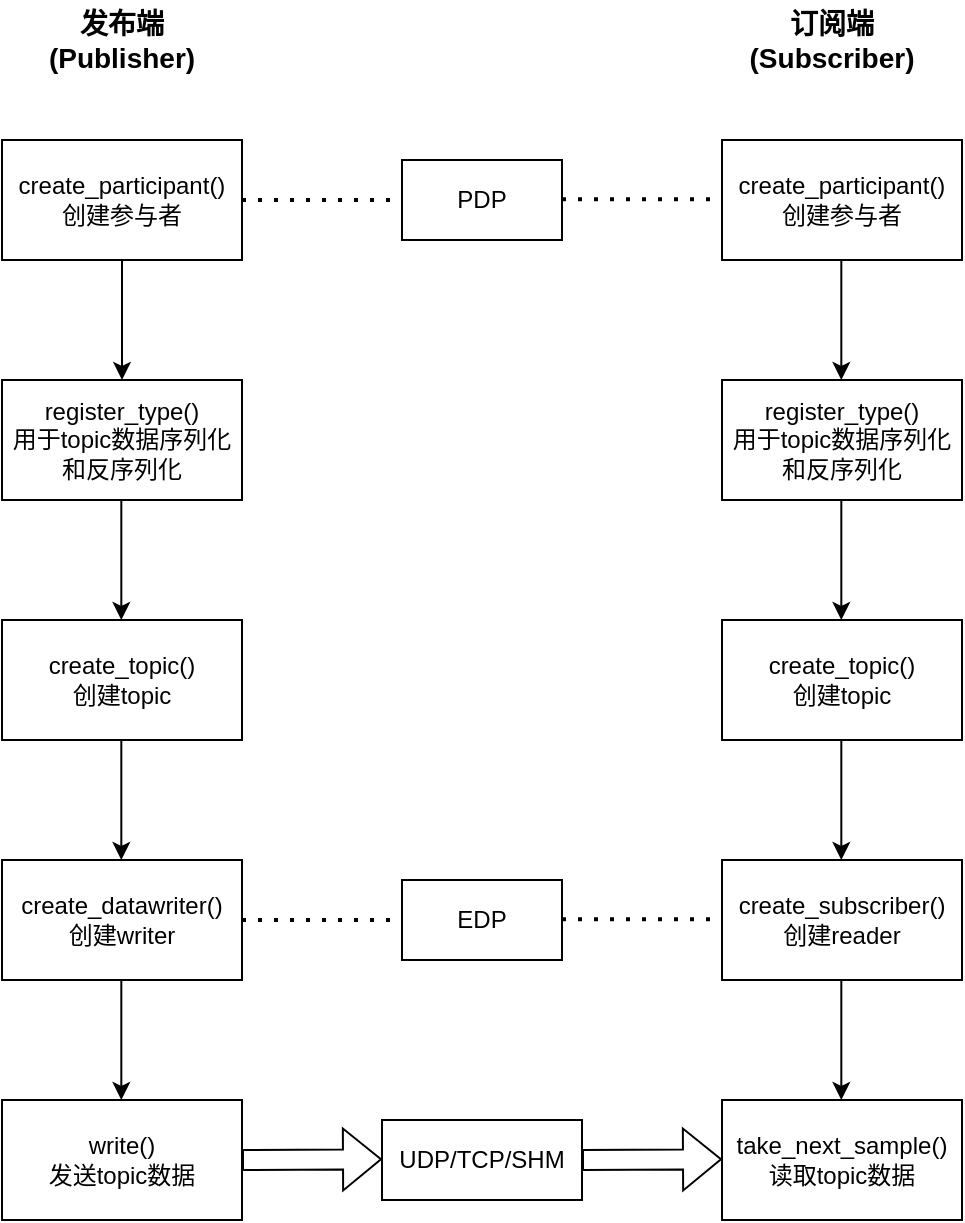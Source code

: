 <mxfile version="27.0.2">
  <diagram name="第 1 页" id="Cpg3tdYtjGPuZfx2R8Dj">
    <mxGraphModel dx="632" dy="482" grid="1" gridSize="10" guides="1" tooltips="1" connect="1" arrows="1" fold="1" page="1" pageScale="1" pageWidth="827" pageHeight="1169" math="0" shadow="0">
      <root>
        <mxCell id="0" />
        <mxCell id="1" parent="0" />
        <mxCell id="ZoqcuJbIKgvJJPkICHRn-1" value="create_participant()&lt;div&gt;创建参与者&lt;/div&gt;" style="rounded=0;whiteSpace=wrap;html=1;" parent="1" vertex="1">
          <mxGeometry x="200" y="160" width="120" height="60" as="geometry" />
        </mxCell>
        <mxCell id="ZoqcuJbIKgvJJPkICHRn-3" value="register_type()&lt;div&gt;用于topic数据序列化和反序列化&lt;/div&gt;" style="rounded=0;whiteSpace=wrap;html=1;" parent="1" vertex="1">
          <mxGeometry x="200" y="280" width="120" height="60" as="geometry" />
        </mxCell>
        <mxCell id="ZoqcuJbIKgvJJPkICHRn-5" value="create_topic()&lt;div&gt;创建topic&lt;/div&gt;" style="rounded=0;whiteSpace=wrap;html=1;" parent="1" vertex="1">
          <mxGeometry x="200" y="400" width="120" height="60" as="geometry" />
        </mxCell>
        <mxCell id="ZoqcuJbIKgvJJPkICHRn-7" value="create_participant()&lt;div&gt;创建参与者&lt;/div&gt;" style="rounded=0;whiteSpace=wrap;html=1;" parent="1" vertex="1">
          <mxGeometry x="560" y="160" width="120" height="60" as="geometry" />
        </mxCell>
        <mxCell id="ZoqcuJbIKgvJJPkICHRn-8" value="register_type()&lt;div&gt;用于topic数据序列化和反序列化&lt;/div&gt;" style="rounded=0;whiteSpace=wrap;html=1;" parent="1" vertex="1">
          <mxGeometry x="560" y="280" width="120" height="60" as="geometry" />
        </mxCell>
        <mxCell id="ZoqcuJbIKgvJJPkICHRn-9" value="" style="endArrow=none;dashed=1;html=1;dashPattern=1 3;strokeWidth=2;rounded=0;exitX=1;exitY=0.5;exitDx=0;exitDy=0;" parent="1" source="ZoqcuJbIKgvJJPkICHRn-1" edge="1">
          <mxGeometry width="50" height="50" relative="1" as="geometry">
            <mxPoint x="410" y="215" as="sourcePoint" />
            <mxPoint x="400" y="190" as="targetPoint" />
          </mxGeometry>
        </mxCell>
        <mxCell id="ZoqcuJbIKgvJJPkICHRn-10" value="PDP" style="rounded=0;whiteSpace=wrap;html=1;" parent="1" vertex="1">
          <mxGeometry x="400" y="170" width="80" height="40" as="geometry" />
        </mxCell>
        <mxCell id="ZoqcuJbIKgvJJPkICHRn-11" value="" style="endArrow=none;dashed=1;html=1;dashPattern=1 3;strokeWidth=2;rounded=0;exitX=1;exitY=0.5;exitDx=0;exitDy=0;" parent="1" edge="1">
          <mxGeometry width="50" height="50" relative="1" as="geometry">
            <mxPoint x="480" y="189.66" as="sourcePoint" />
            <mxPoint x="560" y="189.66" as="targetPoint" />
          </mxGeometry>
        </mxCell>
        <mxCell id="ZoqcuJbIKgvJJPkICHRn-12" value="create_topic()&lt;div&gt;创建topic&lt;/div&gt;" style="rounded=0;whiteSpace=wrap;html=1;" parent="1" vertex="1">
          <mxGeometry x="560" y="400" width="120" height="60" as="geometry" />
        </mxCell>
        <mxCell id="ZoqcuJbIKgvJJPkICHRn-13" value="create_datawriter()&lt;div&gt;创建writer&lt;/div&gt;" style="rounded=0;whiteSpace=wrap;html=1;" parent="1" vertex="1">
          <mxGeometry x="200" y="520" width="120" height="60" as="geometry" />
        </mxCell>
        <mxCell id="ZoqcuJbIKgvJJPkICHRn-14" value="create_subscriber()&lt;div&gt;创建reader&lt;/div&gt;" style="rounded=0;whiteSpace=wrap;html=1;" parent="1" vertex="1">
          <mxGeometry x="560" y="520" width="120" height="60" as="geometry" />
        </mxCell>
        <mxCell id="ZoqcuJbIKgvJJPkICHRn-15" value="" style="endArrow=none;dashed=1;html=1;dashPattern=1 3;strokeWidth=2;rounded=0;exitX=1;exitY=0.5;exitDx=0;exitDy=0;" parent="1" edge="1">
          <mxGeometry width="50" height="50" relative="1" as="geometry">
            <mxPoint x="320" y="550" as="sourcePoint" />
            <mxPoint x="400" y="550" as="targetPoint" />
          </mxGeometry>
        </mxCell>
        <mxCell id="ZoqcuJbIKgvJJPkICHRn-16" value="EDP" style="rounded=0;whiteSpace=wrap;html=1;" parent="1" vertex="1">
          <mxGeometry x="400" y="530" width="80" height="40" as="geometry" />
        </mxCell>
        <mxCell id="ZoqcuJbIKgvJJPkICHRn-17" value="" style="endArrow=none;dashed=1;html=1;dashPattern=1 3;strokeWidth=2;rounded=0;exitX=1;exitY=0.5;exitDx=0;exitDy=0;" parent="1" edge="1">
          <mxGeometry width="50" height="50" relative="1" as="geometry">
            <mxPoint x="480" y="549.66" as="sourcePoint" />
            <mxPoint x="560" y="549.66" as="targetPoint" />
          </mxGeometry>
        </mxCell>
        <mxCell id="ZoqcuJbIKgvJJPkICHRn-18" value="write()&lt;div&gt;发送topic数据&lt;/div&gt;" style="rounded=0;whiteSpace=wrap;html=1;" parent="1" vertex="1">
          <mxGeometry x="200" y="640" width="120" height="60" as="geometry" />
        </mxCell>
        <mxCell id="ZoqcuJbIKgvJJPkICHRn-19" value="take_next_sample()&lt;div&gt;读取topic数据&lt;/div&gt;" style="rounded=0;whiteSpace=wrap;html=1;" parent="1" vertex="1">
          <mxGeometry x="560" y="640" width="120" height="60" as="geometry" />
        </mxCell>
        <mxCell id="ZoqcuJbIKgvJJPkICHRn-23" value="UDP/TCP/&lt;span style=&quot;background-color: transparent; color: light-dark(rgb(0, 0, 0), rgb(255, 255, 255));&quot;&gt;SHM&lt;/span&gt;" style="rounded=0;whiteSpace=wrap;html=1;" parent="1" vertex="1">
          <mxGeometry x="390" y="650" width="100" height="40" as="geometry" />
        </mxCell>
        <mxCell id="ZoqcuJbIKgvJJPkICHRn-33" value="" style="shape=flexArrow;endArrow=classic;html=1;rounded=0;exitX=1;exitY=0.5;exitDx=0;exitDy=0;" parent="1" source="ZoqcuJbIKgvJJPkICHRn-18" edge="1">
          <mxGeometry width="50" height="50" relative="1" as="geometry">
            <mxPoint x="330" y="669.66" as="sourcePoint" />
            <mxPoint x="390" y="669.66" as="targetPoint" />
          </mxGeometry>
        </mxCell>
        <mxCell id="ZoqcuJbIKgvJJPkICHRn-34" value="" style="shape=flexArrow;endArrow=classic;html=1;rounded=0;exitX=1;exitY=0.5;exitDx=0;exitDy=0;" parent="1" edge="1">
          <mxGeometry width="50" height="50" relative="1" as="geometry">
            <mxPoint x="490" y="670" as="sourcePoint" />
            <mxPoint x="560" y="669.66" as="targetPoint" />
          </mxGeometry>
        </mxCell>
        <mxCell id="ZoqcuJbIKgvJJPkICHRn-35" value="" style="endArrow=classic;html=1;rounded=0;exitX=0.5;exitY=1;exitDx=0;exitDy=0;entryX=0.5;entryY=0;entryDx=0;entryDy=0;" parent="1" source="ZoqcuJbIKgvJJPkICHRn-1" target="ZoqcuJbIKgvJJPkICHRn-3" edge="1">
          <mxGeometry width="50" height="50" relative="1" as="geometry">
            <mxPoint x="300" y="260" as="sourcePoint" />
            <mxPoint x="350" y="210" as="targetPoint" />
          </mxGeometry>
        </mxCell>
        <mxCell id="ZoqcuJbIKgvJJPkICHRn-36" value="" style="endArrow=classic;html=1;rounded=0;exitX=0.5;exitY=1;exitDx=0;exitDy=0;entryX=0.5;entryY=0;entryDx=0;entryDy=0;" parent="1" edge="1">
          <mxGeometry width="50" height="50" relative="1" as="geometry">
            <mxPoint x="259.66" y="340" as="sourcePoint" />
            <mxPoint x="259.66" y="400" as="targetPoint" />
          </mxGeometry>
        </mxCell>
        <mxCell id="ZoqcuJbIKgvJJPkICHRn-37" value="" style="endArrow=classic;html=1;rounded=0;exitX=0.5;exitY=1;exitDx=0;exitDy=0;entryX=0.5;entryY=0;entryDx=0;entryDy=0;" parent="1" edge="1">
          <mxGeometry width="50" height="50" relative="1" as="geometry">
            <mxPoint x="259.66" y="460" as="sourcePoint" />
            <mxPoint x="259.66" y="520" as="targetPoint" />
          </mxGeometry>
        </mxCell>
        <mxCell id="ZoqcuJbIKgvJJPkICHRn-38" value="" style="endArrow=classic;html=1;rounded=0;exitX=0.5;exitY=1;exitDx=0;exitDy=0;entryX=0.5;entryY=0;entryDx=0;entryDy=0;" parent="1" edge="1">
          <mxGeometry width="50" height="50" relative="1" as="geometry">
            <mxPoint x="259.66" y="580" as="sourcePoint" />
            <mxPoint x="259.66" y="640" as="targetPoint" />
          </mxGeometry>
        </mxCell>
        <mxCell id="ZoqcuJbIKgvJJPkICHRn-39" value="" style="endArrow=classic;html=1;rounded=0;exitX=0.5;exitY=1;exitDx=0;exitDy=0;entryX=0.5;entryY=0;entryDx=0;entryDy=0;" parent="1" edge="1">
          <mxGeometry width="50" height="50" relative="1" as="geometry">
            <mxPoint x="619.66" y="220" as="sourcePoint" />
            <mxPoint x="619.66" y="280" as="targetPoint" />
          </mxGeometry>
        </mxCell>
        <mxCell id="ZoqcuJbIKgvJJPkICHRn-40" value="" style="endArrow=classic;html=1;rounded=0;exitX=0.5;exitY=1;exitDx=0;exitDy=0;entryX=0.5;entryY=0;entryDx=0;entryDy=0;" parent="1" edge="1">
          <mxGeometry width="50" height="50" relative="1" as="geometry">
            <mxPoint x="619.66" y="340" as="sourcePoint" />
            <mxPoint x="619.66" y="400" as="targetPoint" />
          </mxGeometry>
        </mxCell>
        <mxCell id="ZoqcuJbIKgvJJPkICHRn-41" value="" style="endArrow=classic;html=1;rounded=0;exitX=0.5;exitY=1;exitDx=0;exitDy=0;entryX=0.5;entryY=0;entryDx=0;entryDy=0;" parent="1" edge="1">
          <mxGeometry width="50" height="50" relative="1" as="geometry">
            <mxPoint x="619.66" y="460" as="sourcePoint" />
            <mxPoint x="619.66" y="520" as="targetPoint" />
          </mxGeometry>
        </mxCell>
        <mxCell id="ZoqcuJbIKgvJJPkICHRn-42" value="" style="endArrow=classic;html=1;rounded=0;exitX=0.5;exitY=1;exitDx=0;exitDy=0;entryX=0.5;entryY=0;entryDx=0;entryDy=0;" parent="1" edge="1">
          <mxGeometry width="50" height="50" relative="1" as="geometry">
            <mxPoint x="619.66" y="580" as="sourcePoint" />
            <mxPoint x="619.66" y="640" as="targetPoint" />
          </mxGeometry>
        </mxCell>
        <mxCell id="uGeyRHkb-I9cfztLsH06-1" value="发布端(Publisher)" style="text;html=1;align=center;verticalAlign=middle;whiteSpace=wrap;rounded=0;fontStyle=1;fontSize=14;" vertex="1" parent="1">
          <mxGeometry x="220" y="90" width="80" height="40" as="geometry" />
        </mxCell>
        <mxCell id="uGeyRHkb-I9cfztLsH06-2" value="订阅端(Subscriber)" style="text;html=1;align=center;verticalAlign=middle;whiteSpace=wrap;rounded=0;fontStyle=1;fontSize=14;" vertex="1" parent="1">
          <mxGeometry x="570" y="90" width="90" height="40" as="geometry" />
        </mxCell>
      </root>
    </mxGraphModel>
  </diagram>
</mxfile>
